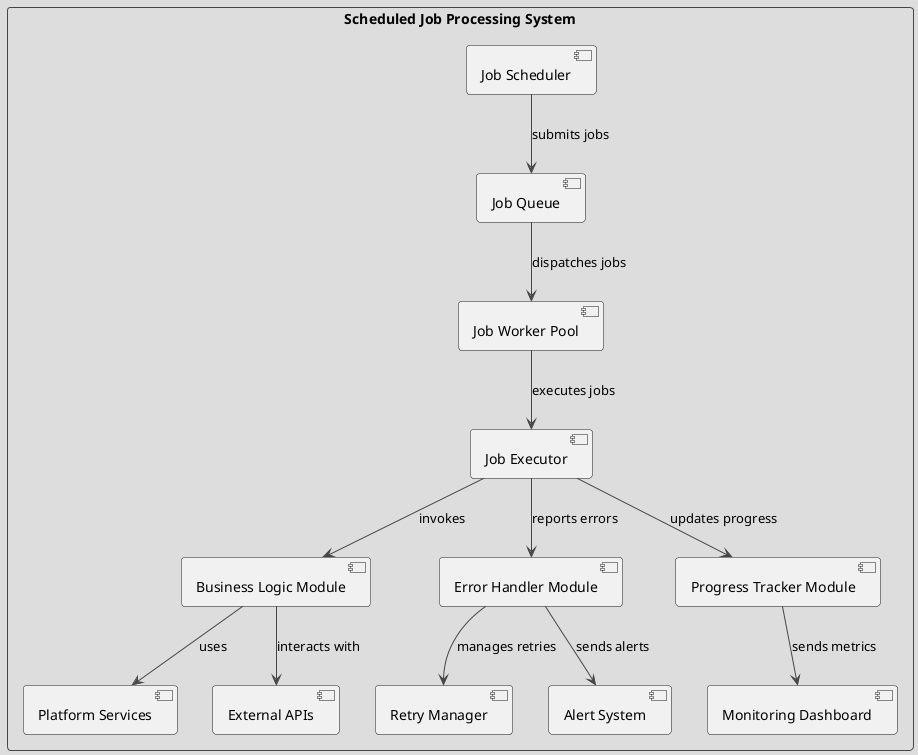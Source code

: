 @startuml
!theme toy

rectangle "Scheduled Job Processing System" {
  component "Job Scheduler" as Scheduler
  component "Job Queue" as Queue
  component "Job Worker Pool" as WorkerPool
  component "Job Executor" as Executor
  component "Business Logic Module" as BusinessLogic
  component "Error Handler Module" as ErrorHandler
  component "Progress Tracker Module" as ProgressTracker

  component "Platform Services" as PlatformServices
  component "External APIs" as ExternalAPIs
  component "Retry Manager" as RetryManager
  component "Alert System" as AlertSystem
  component "Monitoring Dashboard" as MonitoringDashboard

  Scheduler --> Queue : submits jobs
  Queue --> WorkerPool : dispatches jobs
  WorkerPool --> Executor : executes jobs

  Executor --> BusinessLogic : invokes
  Executor --> ErrorHandler : reports errors
  Executor --> ProgressTracker : updates progress

  BusinessLogic --> PlatformServices : uses
  BusinessLogic --> ExternalAPIs : interacts with

  ErrorHandler --> RetryManager : manages retries
  ErrorHandler --> AlertSystem : sends alerts

  ProgressTracker --> MonitoringDashboard : sends metrics
}
@enduml